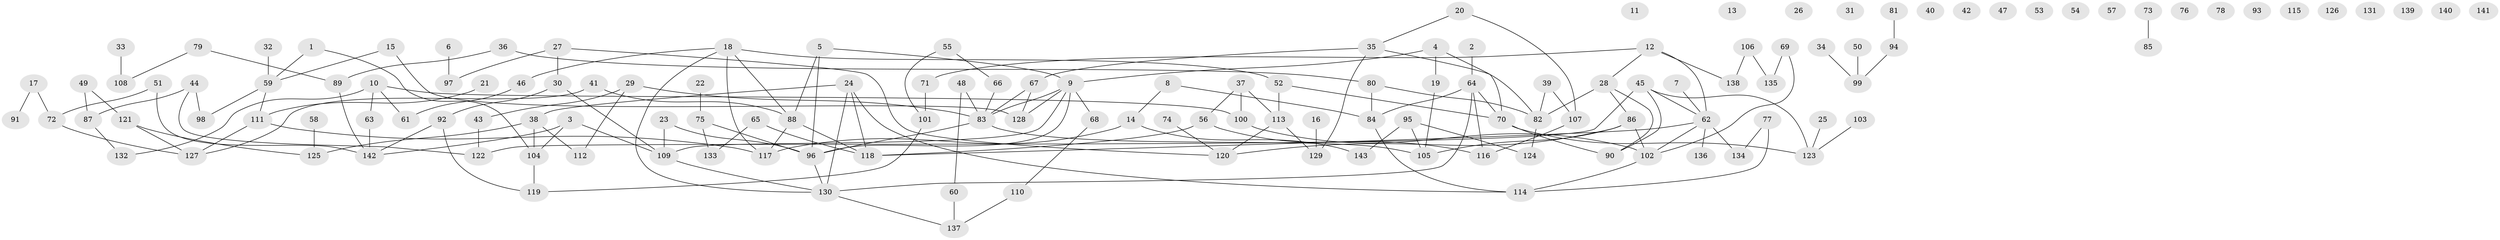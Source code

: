 // coarse degree distribution, {2: 0.23943661971830985, 1: 0.16901408450704225, 0: 0.2676056338028169, 4: 0.08450704225352113, 5: 0.028169014084507043, 9: 0.04225352112676056, 6: 0.056338028169014086, 3: 0.08450704225352113, 7: 0.014084507042253521, 10: 0.014084507042253521}
// Generated by graph-tools (version 1.1) at 2025/44/03/04/25 21:44:13]
// undirected, 143 vertices, 175 edges
graph export_dot {
graph [start="1"]
  node [color=gray90,style=filled];
  1;
  2;
  3;
  4;
  5;
  6;
  7;
  8;
  9;
  10;
  11;
  12;
  13;
  14;
  15;
  16;
  17;
  18;
  19;
  20;
  21;
  22;
  23;
  24;
  25;
  26;
  27;
  28;
  29;
  30;
  31;
  32;
  33;
  34;
  35;
  36;
  37;
  38;
  39;
  40;
  41;
  42;
  43;
  44;
  45;
  46;
  47;
  48;
  49;
  50;
  51;
  52;
  53;
  54;
  55;
  56;
  57;
  58;
  59;
  60;
  61;
  62;
  63;
  64;
  65;
  66;
  67;
  68;
  69;
  70;
  71;
  72;
  73;
  74;
  75;
  76;
  77;
  78;
  79;
  80;
  81;
  82;
  83;
  84;
  85;
  86;
  87;
  88;
  89;
  90;
  91;
  92;
  93;
  94;
  95;
  96;
  97;
  98;
  99;
  100;
  101;
  102;
  103;
  104;
  105;
  106;
  107;
  108;
  109;
  110;
  111;
  112;
  113;
  114;
  115;
  116;
  117;
  118;
  119;
  120;
  121;
  122;
  123;
  124;
  125;
  126;
  127;
  128;
  129;
  130;
  131;
  132;
  133;
  134;
  135;
  136;
  137;
  138;
  139;
  140;
  141;
  142;
  143;
  1 -- 59;
  1 -- 104;
  2 -- 64;
  3 -- 104;
  3 -- 109;
  3 -- 142;
  4 -- 9;
  4 -- 19;
  4 -- 70;
  5 -- 9;
  5 -- 88;
  5 -- 96;
  6 -- 97;
  7 -- 62;
  8 -- 14;
  8 -- 84;
  9 -- 68;
  9 -- 83;
  9 -- 96;
  9 -- 109;
  9 -- 128;
  10 -- 61;
  10 -- 63;
  10 -- 100;
  10 -- 132;
  12 -- 28;
  12 -- 62;
  12 -- 71;
  12 -- 138;
  14 -- 117;
  14 -- 143;
  15 -- 59;
  15 -- 128;
  16 -- 129;
  17 -- 72;
  17 -- 91;
  18 -- 46;
  18 -- 52;
  18 -- 88;
  18 -- 117;
  18 -- 130;
  19 -- 105;
  20 -- 35;
  20 -- 107;
  21 -- 111;
  22 -- 75;
  23 -- 96;
  23 -- 109;
  24 -- 38;
  24 -- 114;
  24 -- 118;
  24 -- 130;
  25 -- 123;
  27 -- 30;
  27 -- 97;
  27 -- 120;
  28 -- 82;
  28 -- 86;
  28 -- 90;
  29 -- 43;
  29 -- 83;
  29 -- 112;
  30 -- 92;
  30 -- 109;
  32 -- 59;
  33 -- 108;
  34 -- 99;
  35 -- 67;
  35 -- 82;
  35 -- 129;
  36 -- 80;
  36 -- 89;
  37 -- 56;
  37 -- 100;
  37 -- 113;
  38 -- 104;
  38 -- 112;
  38 -- 125;
  39 -- 82;
  39 -- 107;
  41 -- 88;
  41 -- 127;
  43 -- 122;
  44 -- 87;
  44 -- 98;
  44 -- 122;
  45 -- 62;
  45 -- 90;
  45 -- 122;
  45 -- 123;
  46 -- 61;
  48 -- 60;
  48 -- 83;
  49 -- 87;
  49 -- 121;
  50 -- 99;
  51 -- 72;
  51 -- 142;
  52 -- 70;
  52 -- 113;
  55 -- 66;
  55 -- 101;
  56 -- 116;
  56 -- 118;
  58 -- 125;
  59 -- 98;
  59 -- 111;
  60 -- 137;
  62 -- 102;
  62 -- 118;
  62 -- 134;
  62 -- 136;
  63 -- 142;
  64 -- 70;
  64 -- 84;
  64 -- 116;
  64 -- 130;
  65 -- 118;
  65 -- 133;
  66 -- 83;
  67 -- 83;
  67 -- 128;
  68 -- 110;
  69 -- 102;
  69 -- 135;
  70 -- 90;
  70 -- 123;
  71 -- 101;
  72 -- 127;
  73 -- 85;
  74 -- 120;
  75 -- 96;
  75 -- 133;
  77 -- 114;
  77 -- 134;
  79 -- 89;
  79 -- 108;
  80 -- 82;
  80 -- 84;
  81 -- 94;
  82 -- 124;
  83 -- 96;
  83 -- 105;
  84 -- 114;
  86 -- 102;
  86 -- 105;
  86 -- 120;
  87 -- 132;
  88 -- 117;
  88 -- 118;
  89 -- 142;
  92 -- 119;
  92 -- 142;
  94 -- 99;
  95 -- 105;
  95 -- 124;
  95 -- 143;
  96 -- 130;
  100 -- 102;
  101 -- 119;
  102 -- 114;
  103 -- 123;
  104 -- 119;
  106 -- 135;
  106 -- 138;
  107 -- 116;
  109 -- 130;
  110 -- 137;
  111 -- 117;
  111 -- 127;
  113 -- 120;
  113 -- 129;
  121 -- 125;
  121 -- 127;
  130 -- 137;
}
